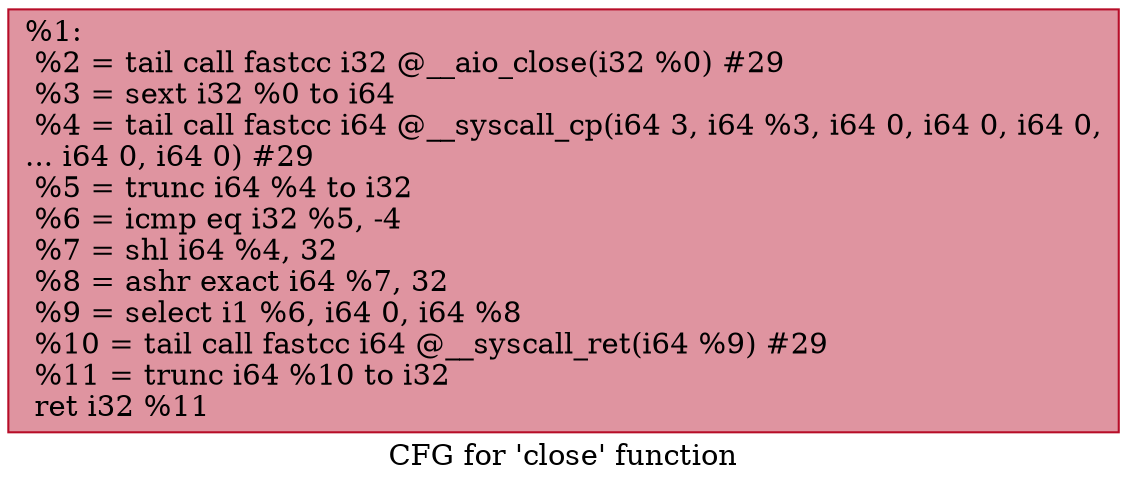 digraph "CFG for 'close' function" {
	label="CFG for 'close' function";

	Node0x18a5e40 [shape=record,color="#b70d28ff", style=filled, fillcolor="#b70d2870",label="{%1:\l  %2 = tail call fastcc i32 @__aio_close(i32 %0) #29\l  %3 = sext i32 %0 to i64\l  %4 = tail call fastcc i64 @__syscall_cp(i64 3, i64 %3, i64 0, i64 0, i64 0,\l... i64 0, i64 0) #29\l  %5 = trunc i64 %4 to i32\l  %6 = icmp eq i32 %5, -4\l  %7 = shl i64 %4, 32\l  %8 = ashr exact i64 %7, 32\l  %9 = select i1 %6, i64 0, i64 %8\l  %10 = tail call fastcc i64 @__syscall_ret(i64 %9) #29\l  %11 = trunc i64 %10 to i32\l  ret i32 %11\l}"];
}
